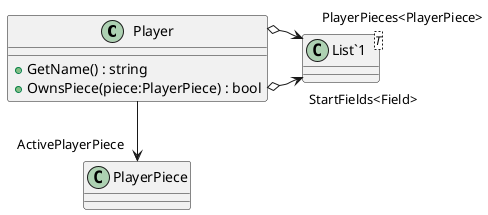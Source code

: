 @startuml
class Player {
    + GetName() : string
    + OwnsPiece(piece:PlayerPiece) : bool
}
class "List`1"<T> {
}
Player o-> "StartFields<Field>" "List`1"
Player o-> "PlayerPieces<PlayerPiece>" "List`1"
Player --> "ActivePlayerPiece" PlayerPiece
@enduml
